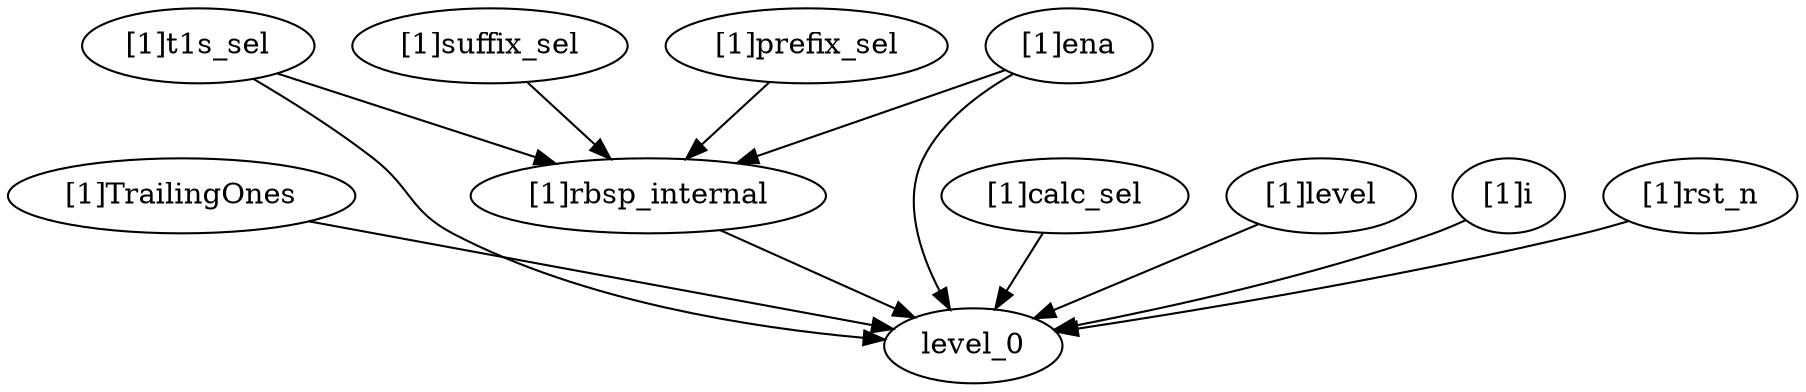 strict digraph "" {
	"[1]TrailingOnes"	 [complexity=2,
		importance=0.0658363451789,
		rank=0.0329181725894];
	level_0	 [complexity=0,
		importance=0.0234825070237,
		rank=0.0];
	"[1]TrailingOnes" -> level_0;
	"[1]rbsp_internal"	 [complexity=6,
		importance=0.102192726189,
		rank=0.0170321210314];
	"[1]rbsp_internal" -> level_0;
	"[1]suffix_sel"	 [complexity=10,
		importance=0.223256783509,
		rank=0.0223256783509];
	"[1]suffix_sel" -> "[1]rbsp_internal";
	"[1]t1s_sel"	 [complexity=10,
		importance=0.223256783509,
		rank=0.0223256783509];
	"[1]t1s_sel" -> "[1]rbsp_internal";
	"[1]t1s_sel" -> level_0;
	"[1]ena"	 [complexity=10,
		importance=0.223256783509,
		rank=0.0223256783509];
	"[1]ena" -> "[1]rbsp_internal";
	"[1]ena" -> level_0;
	"[1]calc_sel"	 [complexity=2,
		importance=0.0423538381552,
		rank=0.0211769190776];
	"[1]calc_sel" -> level_0;
	"[1]level"	 [complexity=2,
		importance=0.072501470491,
		rank=0.0362507352455];
	"[1]level" -> level_0;
	"[1]prefix_sel"	 [complexity=10,
		importance=0.223256783509,
		rank=0.0223256783509];
	"[1]prefix_sel" -> "[1]rbsp_internal";
	"[1]i"	 [complexity=2,
		importance=0.112801359226,
		rank=0.0564006796131];
	"[1]i" -> level_0;
	"[1]rst_n"	 [complexity=1,
		importance=0.13628386625,
		rank=0.13628386625];
	"[1]rst_n" -> level_0;
}
